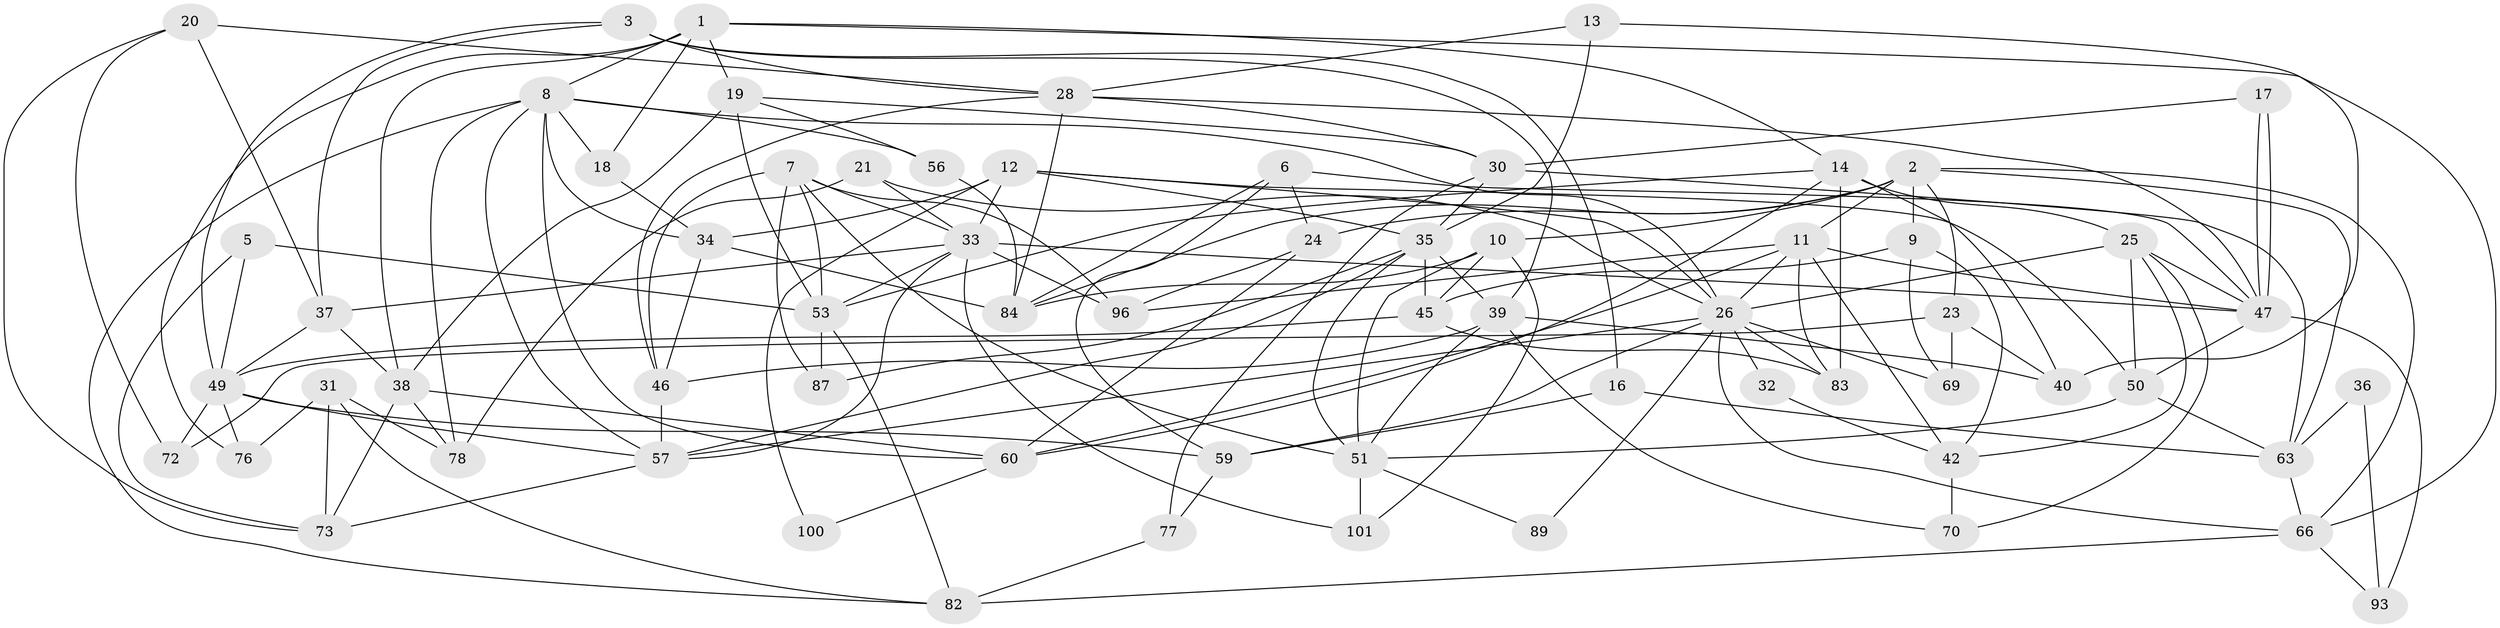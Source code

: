 // original degree distribution, {4: 0.2647058823529412, 7: 0.0196078431372549, 2: 0.13725490196078433, 5: 0.2549019607843137, 3: 0.23529411764705882, 6: 0.0784313725490196, 8: 0.00980392156862745}
// Generated by graph-tools (version 1.1) at 2025/41/03/06/25 10:41:52]
// undirected, 65 vertices, 162 edges
graph export_dot {
graph [start="1"]
  node [color=gray90,style=filled];
  1 [super="+4"];
  2 [super="+15"];
  3 [super="+22"];
  5 [super="+27"];
  6 [super="+99"];
  7 [super="+41"];
  8 [super="+61"];
  9;
  10 [super="+54"];
  11 [super="+58"];
  12 [super="+74"];
  13;
  14 [super="+29"];
  16;
  17;
  18;
  19;
  20 [super="+65"];
  21;
  23;
  24;
  25 [super="+91"];
  26 [super="+67"];
  28 [super="+44"];
  30 [super="+43"];
  31 [super="+48"];
  32;
  33 [super="+62"];
  34 [super="+98"];
  35 [super="+68"];
  36;
  37 [super="+85"];
  38 [super="+80"];
  39 [super="+86"];
  40 [super="+55"];
  42 [super="+52"];
  45 [super="+75"];
  46 [super="+94"];
  47 [super="+95"];
  49 [super="+92"];
  50;
  51 [super="+79"];
  53 [super="+88"];
  56;
  57 [super="+90"];
  59 [super="+81"];
  60;
  63 [super="+64"];
  66 [super="+71"];
  69;
  70;
  72 [super="+97"];
  73;
  76;
  77;
  78;
  82;
  83;
  84 [super="+102"];
  87;
  89;
  93;
  96;
  100;
  101;
  1 -- 8;
  1 -- 19;
  1 -- 18;
  1 -- 66;
  1 -- 38;
  1 -- 76;
  1 -- 14;
  2 -- 66;
  2 -- 9;
  2 -- 23;
  2 -- 63;
  2 -- 24;
  2 -- 84;
  2 -- 11;
  2 -- 10;
  3 -- 49;
  3 -- 16;
  3 -- 37;
  3 -- 39;
  3 -- 28;
  5 -- 53;
  5 -- 73;
  5 -- 49 [weight=2];
  6 -- 59;
  6 -- 24;
  6 -- 84;
  6 -- 47;
  7 -- 33;
  7 -- 46;
  7 -- 96;
  7 -- 51;
  7 -- 53;
  7 -- 87;
  8 -- 60;
  8 -- 18;
  8 -- 56;
  8 -- 34;
  8 -- 82;
  8 -- 78;
  8 -- 26;
  8 -- 57;
  9 -- 69;
  9 -- 42;
  9 -- 45;
  10 -- 101;
  10 -- 51;
  10 -- 45;
  10 -- 84;
  11 -- 60;
  11 -- 96;
  11 -- 83;
  11 -- 26;
  11 -- 47;
  11 -- 42;
  12 -- 35;
  12 -- 33;
  12 -- 50;
  12 -- 100;
  12 -- 26;
  12 -- 34;
  13 -- 28;
  13 -- 40;
  13 -- 35;
  14 -- 83;
  14 -- 25;
  14 -- 60;
  14 -- 40 [weight=2];
  14 -- 53;
  16 -- 59;
  16 -- 63;
  17 -- 30;
  17 -- 47;
  17 -- 47;
  18 -- 34;
  19 -- 38;
  19 -- 56;
  19 -- 30;
  19 -- 53;
  20 -- 73;
  20 -- 72;
  20 -- 37;
  20 -- 28;
  21 -- 78;
  21 -- 33;
  21 -- 26;
  23 -- 40 [weight=2];
  23 -- 69;
  23 -- 72;
  24 -- 60;
  24 -- 96;
  25 -- 50;
  25 -- 47;
  25 -- 70;
  25 -- 26;
  25 -- 42;
  26 -- 83;
  26 -- 32;
  26 -- 57;
  26 -- 89;
  26 -- 69;
  26 -- 66;
  26 -- 59;
  28 -- 46;
  28 -- 30;
  28 -- 84 [weight=2];
  28 -- 47;
  30 -- 63;
  30 -- 35;
  30 -- 77;
  31 -- 78;
  31 -- 73;
  31 -- 82;
  31 -- 76;
  32 -- 42;
  33 -- 96;
  33 -- 57;
  33 -- 47;
  33 -- 53;
  33 -- 101;
  33 -- 37;
  34 -- 46;
  34 -- 84;
  35 -- 45;
  35 -- 87;
  35 -- 51;
  35 -- 57;
  35 -- 39;
  36 -- 93;
  36 -- 63;
  37 -- 38;
  37 -- 49;
  38 -- 73;
  38 -- 78;
  38 -- 60;
  39 -- 40;
  39 -- 51;
  39 -- 70;
  39 -- 46;
  42 -- 70;
  45 -- 83;
  45 -- 49;
  46 -- 57;
  47 -- 93;
  47 -- 50;
  49 -- 76;
  49 -- 59;
  49 -- 72;
  49 -- 57;
  50 -- 63;
  50 -- 51;
  51 -- 101;
  51 -- 89;
  53 -- 82;
  53 -- 87;
  56 -- 84;
  57 -- 73;
  59 -- 77;
  60 -- 100;
  63 -- 66;
  66 -- 82;
  66 -- 93;
  77 -- 82;
}
